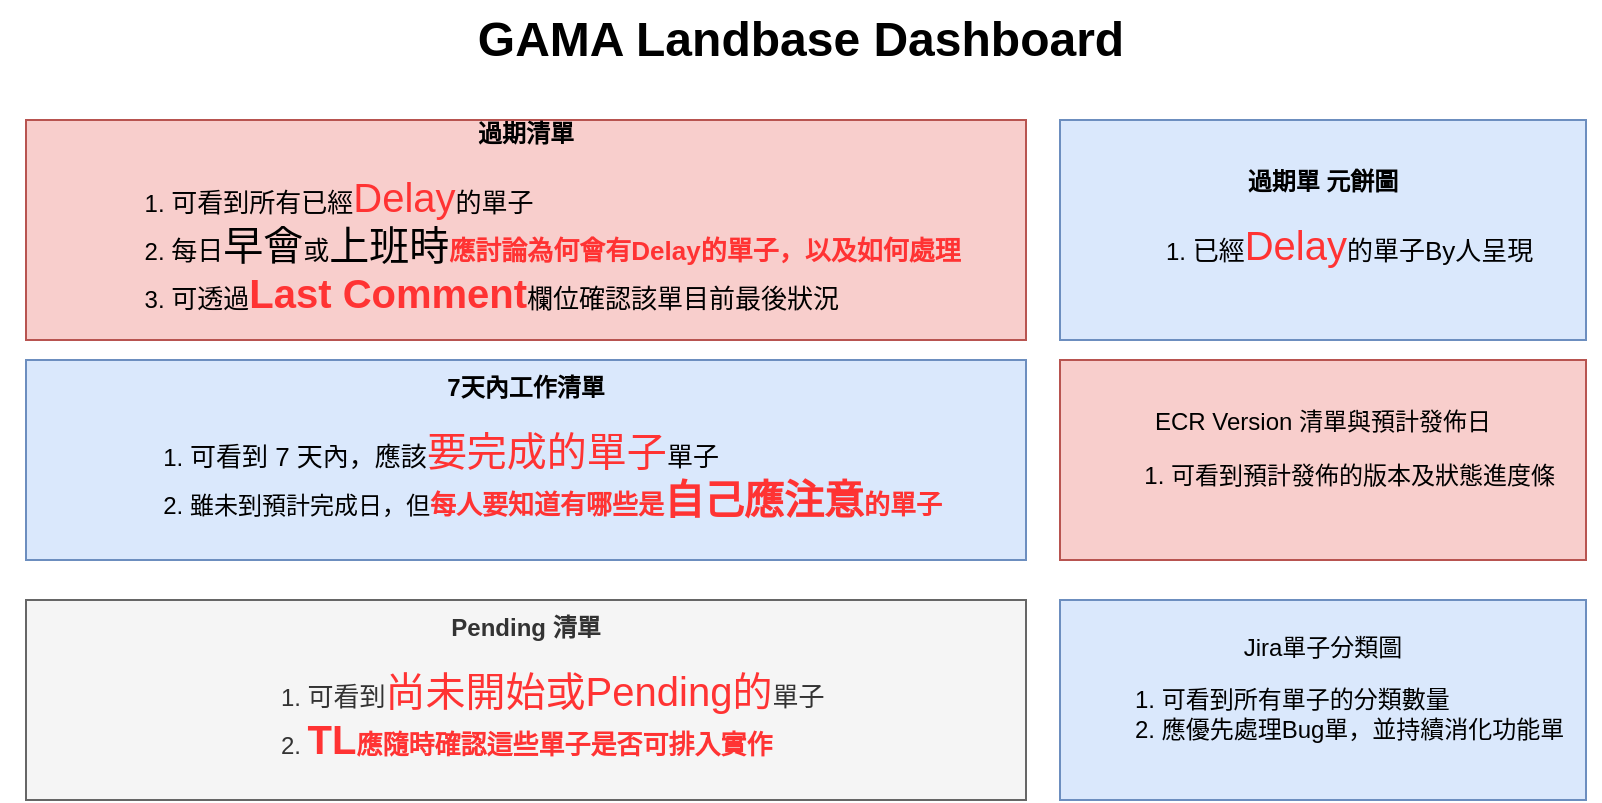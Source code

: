<mxfile version="12.8.6" type="github">
  <diagram id="M95wfp1Q9Uw5M2g8LMAI" name="第1頁">
    <mxGraphModel dx="1426" dy="745" grid="1" gridSize="10" guides="1" tooltips="1" connect="1" arrows="1" fold="1" page="1" pageScale="1" pageWidth="827" pageHeight="800" math="0" shadow="0">
      <root>
        <mxCell id="0" />
        <mxCell id="1" parent="0" />
        <mxCell id="uwWNamnaWRUTzGGO2uTA-1" value="&lt;b&gt;過期清單&lt;/b&gt;&lt;br&gt;&lt;ol&gt;&lt;li style=&quot;text-align: left&quot;&gt;&lt;span style=&quot;font-size: 13px&quot;&gt;可看到所有已經&lt;/span&gt;&lt;font style=&quot;font-size: 20px&quot; color=&quot;#ff3333&quot;&gt;Delay&lt;/font&gt;&lt;span style=&quot;font-size: 13px&quot;&gt;的單子&lt;/span&gt;&lt;/li&gt;&lt;li style=&quot;text-align: left&quot;&gt;&lt;span style=&quot;font-size: 13px&quot;&gt;每日&lt;/span&gt;&lt;font style=&quot;font-size: 20px&quot;&gt;早會&lt;/font&gt;&lt;span style=&quot;font-size: 13px&quot;&gt;或&lt;/span&gt;&lt;font style=&quot;font-size: 20px&quot;&gt;上班時&lt;/font&gt;&lt;font color=&quot;#ff3333&quot; style=&quot;font-size: 13px&quot;&gt;&lt;b&gt;應討論為何會有Delay的單子，以及如何處理&lt;/b&gt;&lt;/font&gt;&lt;/li&gt;&lt;li style=&quot;text-align: left&quot;&gt;&lt;span style=&quot;font-size: 13px&quot;&gt;可透過&lt;b style=&quot;font-size: 12px&quot;&gt;&lt;font color=&quot;#ff3333&quot; style=&quot;font-size: 20px&quot;&gt;Last Comment&lt;/font&gt;&lt;/b&gt;欄位確認該單目前最後狀況&lt;/span&gt;&lt;/li&gt;&lt;/ol&gt;" style="rounded=0;whiteSpace=wrap;html=1;fillColor=#f8cecc;strokeColor=#b85450;" parent="1" vertex="1">
          <mxGeometry x="23" y="70" width="500" height="110" as="geometry" />
        </mxCell>
        <mxCell id="uwWNamnaWRUTzGGO2uTA-2" value="ECR Version 清單與預計發佈日&lt;br&gt;&lt;div style=&quot;text-align: left&quot;&gt;&lt;ol&gt;&lt;li&gt;可看到預計發佈的版本及狀態進度條&lt;/li&gt;&lt;/ol&gt;&lt;/div&gt;" style="rounded=0;whiteSpace=wrap;html=1;fillColor=#f8cecc;strokeColor=#b85450;" parent="1" vertex="1">
          <mxGeometry x="540" y="190" width="263" height="100" as="geometry" />
        </mxCell>
        <mxCell id="uwWNamnaWRUTzGGO2uTA-4" value="Jira單子分類圖&lt;br&gt;&lt;div style=&quot;text-align: left&quot;&gt;&lt;ol&gt;&lt;li&gt;可看到所有單子的分類數量&lt;/li&gt;&lt;li&gt;應優先處理Bug單，並持續消化功能單&lt;/li&gt;&lt;/ol&gt;&lt;/div&gt;" style="rounded=0;whiteSpace=wrap;html=1;fillColor=#dae8fc;strokeColor=#6c8ebf;" parent="1" vertex="1">
          <mxGeometry x="540" y="310" width="263" height="100" as="geometry" />
        </mxCell>
        <mxCell id="uwWNamnaWRUTzGGO2uTA-5" value="&lt;b&gt;過期單 元餅圖&lt;/b&gt;&lt;br&gt;&lt;ol&gt;&lt;li style=&quot;text-align: left&quot;&gt;&lt;span style=&quot;font-size: 13px&quot;&gt;已經&lt;/span&gt;&lt;font color=&quot;#ff3333&quot; style=&quot;font-size: 20px&quot;&gt;Delay&lt;/font&gt;&lt;span style=&quot;font-size: 13px&quot;&gt;的單子By人呈現&lt;/span&gt;&lt;/li&gt;&lt;/ol&gt;" style="rounded=0;whiteSpace=wrap;html=1;fillColor=#dae8fc;strokeColor=#6c8ebf;" parent="1" vertex="1">
          <mxGeometry x="540" y="70" width="263" height="110" as="geometry" />
        </mxCell>
        <mxCell id="uwWNamnaWRUTzGGO2uTA-6" value="&lt;b&gt;7天內工作清單&lt;/b&gt;&lt;br&gt;&lt;ol&gt;&lt;li style=&quot;text-align: left&quot;&gt;&lt;span style=&quot;font-size: 13px&quot;&gt;可看到 7 天內，應該&lt;/span&gt;&lt;font style=&quot;font-size: 20px&quot; color=&quot;#ff3333&quot;&gt;要完成的單子&lt;/font&gt;&lt;span style=&quot;font-size: 13px&quot;&gt;單子&lt;/span&gt;&lt;/li&gt;&lt;li style=&quot;text-align: left&quot;&gt;雖未到預計完成日，但&lt;b&gt;&lt;font color=&quot;#ff3333&quot;&gt;&lt;span style=&quot;font-size: 13px&quot;&gt;每人要知道有哪些是&lt;/span&gt;&lt;font style=&quot;font-size: 20px&quot;&gt;自己應注意&lt;/font&gt;&lt;span style=&quot;font-size: 13px&quot;&gt;的單子&lt;/span&gt;&lt;/font&gt;&lt;/b&gt;&lt;/li&gt;&lt;/ol&gt;" style="rounded=0;whiteSpace=wrap;html=1;fillColor=#dae8fc;strokeColor=#6c8ebf;" parent="1" vertex="1">
          <mxGeometry x="23" y="190" width="500" height="100" as="geometry" />
        </mxCell>
        <mxCell id="uwWNamnaWRUTzGGO2uTA-7" value="&lt;b&gt;Pending 清單&lt;/b&gt;&lt;br&gt;&lt;ol&gt;&lt;li style=&quot;text-align: left&quot;&gt;&lt;span style=&quot;font-size: 13px&quot;&gt;可看到&lt;/span&gt;&lt;font style=&quot;font-size: 20px&quot; color=&quot;#ff3333&quot;&gt;尚未開始或Pending的&lt;/font&gt;&lt;span style=&quot;font-size: 13px&quot;&gt;單子&lt;/span&gt;&lt;/li&gt;&lt;li style=&quot;text-align: left&quot;&gt;&lt;b&gt;&lt;font color=&quot;#ff3333&quot;&gt;&lt;font style=&quot;font-size: 20px&quot;&gt;TL&lt;/font&gt;&lt;span style=&quot;font-size: 13px&quot;&gt;應隨時確認這些單子是否可排入實作&lt;/span&gt;&lt;/font&gt;&lt;/b&gt;&lt;/li&gt;&lt;/ol&gt;" style="rounded=0;whiteSpace=wrap;html=1;fillColor=#f5f5f5;strokeColor=#666666;fontColor=#333333;" parent="1" vertex="1">
          <mxGeometry x="23" y="310" width="500" height="100" as="geometry" />
        </mxCell>
        <mxCell id="uwWNamnaWRUTzGGO2uTA-9" value="GAMA Landbase Dashboard" style="text;strokeColor=none;fillColor=none;html=1;fontSize=24;fontStyle=1;verticalAlign=middle;align=center;" parent="1" vertex="1">
          <mxGeometry x="10" y="10" width="800" height="40" as="geometry" />
        </mxCell>
      </root>
    </mxGraphModel>
  </diagram>
</mxfile>
